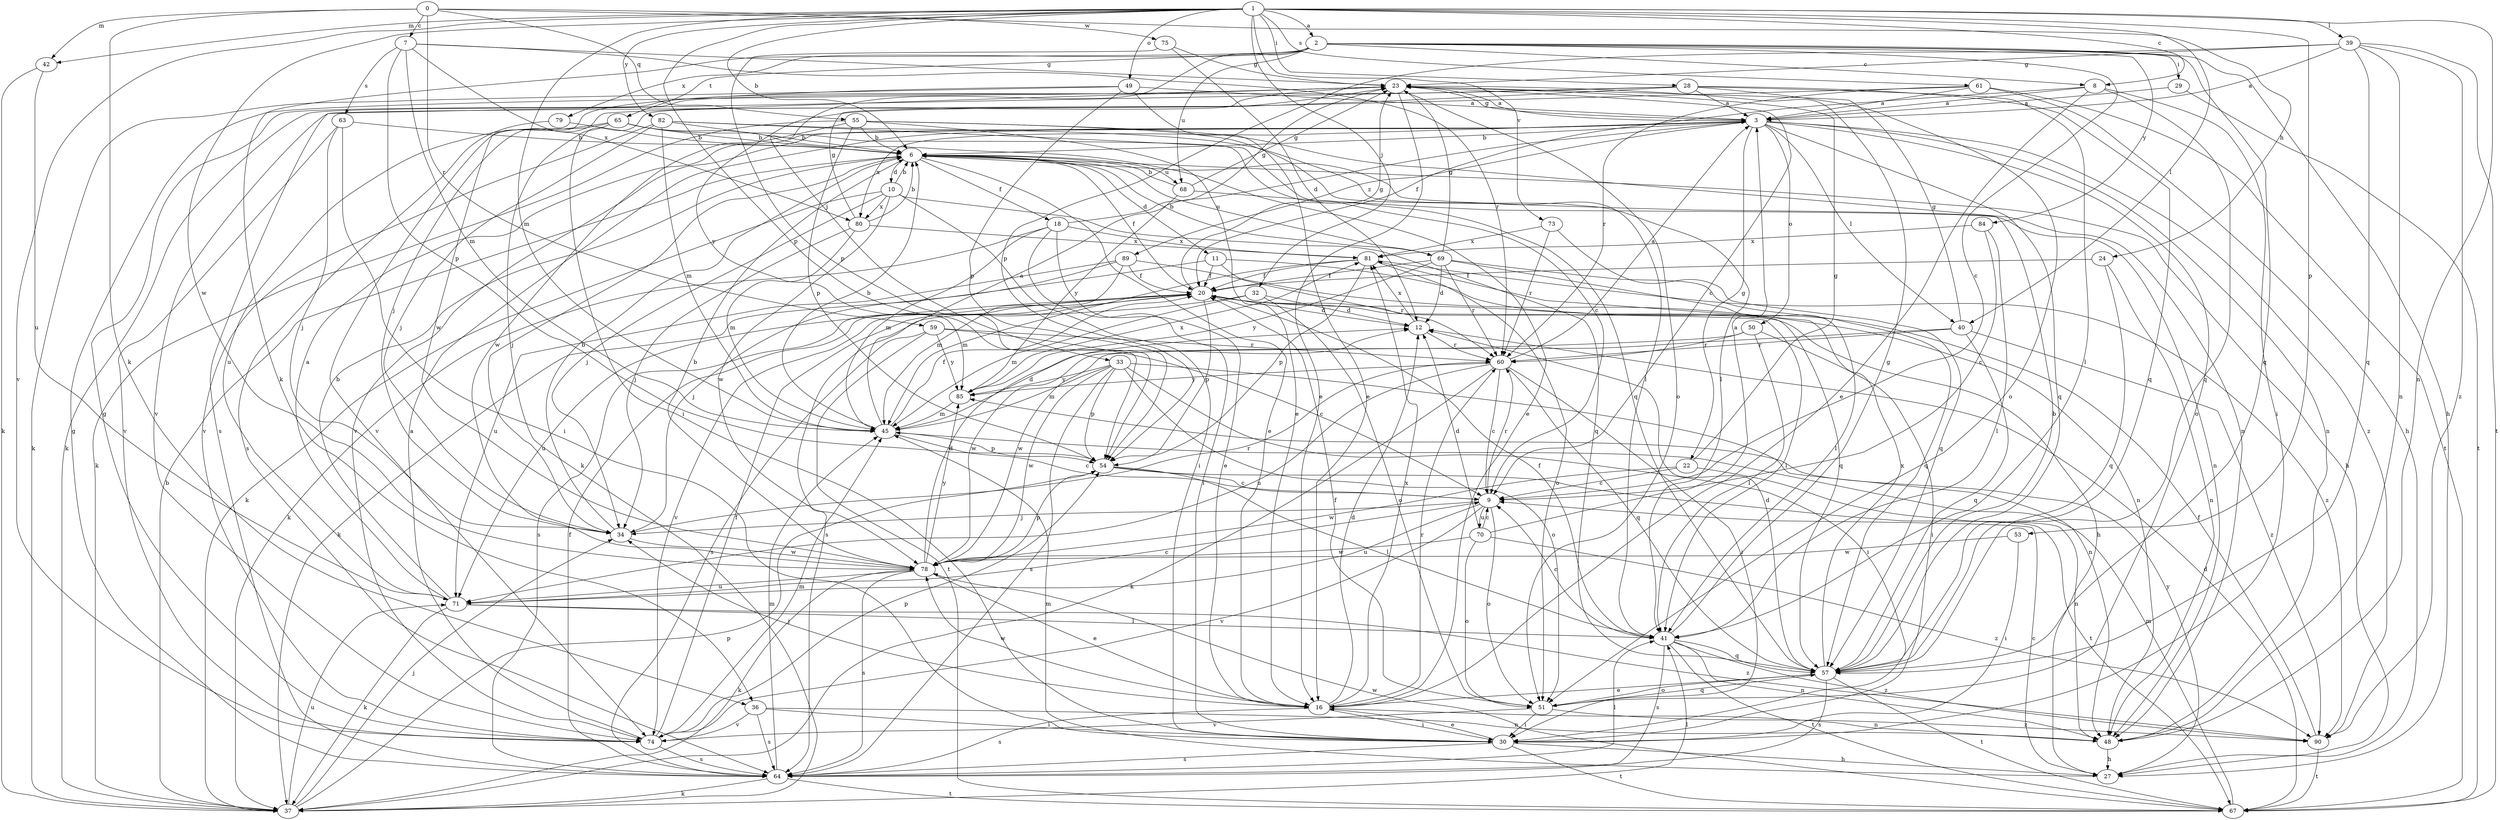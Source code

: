strict digraph  {
0;
1;
2;
3;
6;
7;
8;
9;
10;
11;
12;
16;
18;
20;
22;
23;
24;
27;
28;
29;
30;
32;
33;
34;
36;
37;
39;
40;
41;
42;
45;
48;
49;
50;
51;
53;
54;
55;
57;
59;
60;
61;
63;
64;
65;
67;
68;
69;
70;
71;
73;
74;
75;
78;
79;
80;
81;
82;
84;
85;
89;
90;
0 -> 7  [label=c];
0 -> 24  [label=h];
0 -> 36  [label=k];
0 -> 42  [label=m];
0 -> 55  [label=q];
0 -> 59  [label=r];
0 -> 75  [label=w];
1 -> 2  [label=a];
1 -> 6  [label=b];
1 -> 8  [label=c];
1 -> 28  [label=i];
1 -> 32  [label=j];
1 -> 39  [label=l];
1 -> 40  [label=l];
1 -> 42  [label=m];
1 -> 45  [label=m];
1 -> 48  [label=n];
1 -> 49  [label=o];
1 -> 53  [label=p];
1 -> 54  [label=p];
1 -> 61  [label=s];
1 -> 73  [label=v];
1 -> 74  [label=v];
1 -> 78  [label=w];
1 -> 82  [label=y];
2 -> 8  [label=c];
2 -> 9  [label=c];
2 -> 27  [label=h];
2 -> 29  [label=i];
2 -> 33  [label=j];
2 -> 36  [label=k];
2 -> 57  [label=q];
2 -> 65  [label=t];
2 -> 68  [label=u];
2 -> 79  [label=x];
2 -> 84  [label=y];
3 -> 6  [label=b];
3 -> 22  [label=g];
3 -> 23  [label=g];
3 -> 40  [label=l];
3 -> 48  [label=n];
3 -> 50  [label=o];
3 -> 51  [label=o];
3 -> 57  [label=q];
3 -> 74  [label=v];
3 -> 80  [label=x];
3 -> 89  [label=z];
3 -> 90  [label=z];
6 -> 10  [label=d];
6 -> 11  [label=d];
6 -> 16  [label=e];
6 -> 18  [label=f];
6 -> 20  [label=f];
6 -> 27  [label=h];
6 -> 34  [label=j];
6 -> 68  [label=u];
6 -> 69  [label=u];
7 -> 23  [label=g];
7 -> 45  [label=m];
7 -> 54  [label=p];
7 -> 60  [label=r];
7 -> 63  [label=s];
7 -> 80  [label=x];
8 -> 3  [label=a];
8 -> 16  [label=e];
8 -> 20  [label=f];
8 -> 30  [label=i];
8 -> 57  [label=q];
9 -> 34  [label=j];
9 -> 51  [label=o];
9 -> 60  [label=r];
9 -> 70  [label=u];
9 -> 71  [label=u];
9 -> 74  [label=v];
10 -> 6  [label=b];
10 -> 30  [label=i];
10 -> 34  [label=j];
10 -> 37  [label=k];
10 -> 57  [label=q];
10 -> 78  [label=w];
10 -> 80  [label=x];
11 -> 20  [label=f];
11 -> 37  [label=k];
11 -> 57  [label=q];
11 -> 60  [label=r];
12 -> 60  [label=r];
12 -> 81  [label=x];
16 -> 12  [label=d];
16 -> 30  [label=i];
16 -> 34  [label=j];
16 -> 48  [label=n];
16 -> 60  [label=r];
16 -> 64  [label=s];
16 -> 78  [label=w];
16 -> 81  [label=x];
18 -> 16  [label=e];
18 -> 23  [label=g];
18 -> 30  [label=i];
18 -> 37  [label=k];
18 -> 45  [label=m];
18 -> 81  [label=x];
20 -> 12  [label=d];
20 -> 23  [label=g];
20 -> 27  [label=h];
20 -> 41  [label=l];
20 -> 54  [label=p];
20 -> 64  [label=s];
20 -> 71  [label=u];
20 -> 74  [label=v];
22 -> 9  [label=c];
22 -> 23  [label=g];
22 -> 48  [label=n];
22 -> 78  [label=w];
23 -> 3  [label=a];
23 -> 9  [label=c];
23 -> 16  [label=e];
23 -> 30  [label=i];
23 -> 34  [label=j];
23 -> 51  [label=o];
24 -> 20  [label=f];
24 -> 48  [label=n];
24 -> 57  [label=q];
27 -> 9  [label=c];
27 -> 45  [label=m];
27 -> 85  [label=y];
28 -> 3  [label=a];
28 -> 37  [label=k];
28 -> 41  [label=l];
28 -> 51  [label=o];
28 -> 57  [label=q];
28 -> 64  [label=s];
28 -> 85  [label=y];
29 -> 3  [label=a];
29 -> 67  [label=t];
30 -> 16  [label=e];
30 -> 27  [label=h];
30 -> 64  [label=s];
30 -> 67  [label=t];
32 -> 12  [label=d];
32 -> 45  [label=m];
32 -> 51  [label=o];
32 -> 64  [label=s];
33 -> 30  [label=i];
33 -> 45  [label=m];
33 -> 48  [label=n];
33 -> 51  [label=o];
33 -> 54  [label=p];
33 -> 64  [label=s];
33 -> 78  [label=w];
33 -> 85  [label=y];
34 -> 6  [label=b];
34 -> 60  [label=r];
34 -> 78  [label=w];
36 -> 30  [label=i];
36 -> 48  [label=n];
36 -> 64  [label=s];
36 -> 74  [label=v];
37 -> 6  [label=b];
37 -> 34  [label=j];
37 -> 41  [label=l];
37 -> 54  [label=p];
37 -> 71  [label=u];
39 -> 3  [label=a];
39 -> 23  [label=g];
39 -> 48  [label=n];
39 -> 54  [label=p];
39 -> 57  [label=q];
39 -> 67  [label=t];
39 -> 90  [label=z];
40 -> 23  [label=g];
40 -> 57  [label=q];
40 -> 60  [label=r];
40 -> 78  [label=w];
40 -> 90  [label=z];
41 -> 9  [label=c];
41 -> 20  [label=f];
41 -> 23  [label=g];
41 -> 48  [label=n];
41 -> 57  [label=q];
41 -> 64  [label=s];
41 -> 67  [label=t];
41 -> 90  [label=z];
42 -> 37  [label=k];
42 -> 71  [label=u];
45 -> 3  [label=a];
45 -> 6  [label=b];
45 -> 9  [label=c];
45 -> 12  [label=d];
45 -> 20  [label=f];
45 -> 54  [label=p];
48 -> 27  [label=h];
49 -> 3  [label=a];
49 -> 16  [label=e];
49 -> 37  [label=k];
49 -> 54  [label=p];
49 -> 78  [label=w];
50 -> 30  [label=i];
50 -> 41  [label=l];
50 -> 60  [label=r];
50 -> 78  [label=w];
51 -> 20  [label=f];
51 -> 30  [label=i];
51 -> 57  [label=q];
51 -> 74  [label=v];
51 -> 90  [label=z];
53 -> 30  [label=i];
53 -> 78  [label=w];
54 -> 9  [label=c];
54 -> 41  [label=l];
54 -> 67  [label=t];
55 -> 6  [label=b];
55 -> 16  [label=e];
55 -> 37  [label=k];
55 -> 41  [label=l];
55 -> 48  [label=n];
55 -> 54  [label=p];
55 -> 78  [label=w];
57 -> 6  [label=b];
57 -> 12  [label=d];
57 -> 16  [label=e];
57 -> 51  [label=o];
57 -> 64  [label=s];
57 -> 67  [label=t];
57 -> 81  [label=x];
59 -> 9  [label=c];
59 -> 60  [label=r];
59 -> 64  [label=s];
59 -> 67  [label=t];
59 -> 85  [label=y];
60 -> 3  [label=a];
60 -> 9  [label=c];
60 -> 30  [label=i];
60 -> 37  [label=k];
60 -> 57  [label=q];
60 -> 71  [label=u];
60 -> 85  [label=y];
61 -> 3  [label=a];
61 -> 27  [label=h];
61 -> 60  [label=r];
61 -> 67  [label=t];
61 -> 74  [label=v];
63 -> 6  [label=b];
63 -> 30  [label=i];
63 -> 34  [label=j];
63 -> 74  [label=v];
64 -> 20  [label=f];
64 -> 23  [label=g];
64 -> 37  [label=k];
64 -> 41  [label=l];
64 -> 45  [label=m];
64 -> 67  [label=t];
65 -> 6  [label=b];
65 -> 9  [label=c];
65 -> 16  [label=e];
65 -> 37  [label=k];
65 -> 71  [label=u];
65 -> 74  [label=v];
67 -> 12  [label=d];
67 -> 45  [label=m];
67 -> 78  [label=w];
68 -> 6  [label=b];
68 -> 23  [label=g];
68 -> 48  [label=n];
68 -> 85  [label=y];
69 -> 6  [label=b];
69 -> 12  [label=d];
69 -> 20  [label=f];
69 -> 23  [label=g];
69 -> 41  [label=l];
69 -> 57  [label=q];
69 -> 60  [label=r];
69 -> 85  [label=y];
70 -> 3  [label=a];
70 -> 9  [label=c];
70 -> 12  [label=d];
70 -> 51  [label=o];
70 -> 78  [label=w];
70 -> 90  [label=z];
71 -> 3  [label=a];
71 -> 6  [label=b];
71 -> 9  [label=c];
71 -> 37  [label=k];
71 -> 41  [label=l];
71 -> 90  [label=z];
73 -> 57  [label=q];
73 -> 60  [label=r];
73 -> 81  [label=x];
74 -> 3  [label=a];
74 -> 20  [label=f];
74 -> 23  [label=g];
74 -> 45  [label=m];
74 -> 54  [label=p];
74 -> 64  [label=s];
75 -> 12  [label=d];
75 -> 23  [label=g];
75 -> 54  [label=p];
78 -> 6  [label=b];
78 -> 12  [label=d];
78 -> 16  [label=e];
78 -> 37  [label=k];
78 -> 54  [label=p];
78 -> 64  [label=s];
78 -> 71  [label=u];
78 -> 85  [label=y];
79 -> 6  [label=b];
79 -> 64  [label=s];
80 -> 6  [label=b];
80 -> 23  [label=g];
80 -> 34  [label=j];
80 -> 45  [label=m];
80 -> 81  [label=x];
81 -> 20  [label=f];
81 -> 45  [label=m];
81 -> 51  [label=o];
81 -> 54  [label=p];
81 -> 90  [label=z];
82 -> 6  [label=b];
82 -> 34  [label=j];
82 -> 41  [label=l];
82 -> 45  [label=m];
82 -> 57  [label=q];
82 -> 74  [label=v];
84 -> 9  [label=c];
84 -> 41  [label=l];
84 -> 81  [label=x];
85 -> 45  [label=m];
85 -> 81  [label=x];
89 -> 20  [label=f];
89 -> 34  [label=j];
89 -> 45  [label=m];
89 -> 48  [label=n];
89 -> 71  [label=u];
90 -> 20  [label=f];
90 -> 67  [label=t];
}
